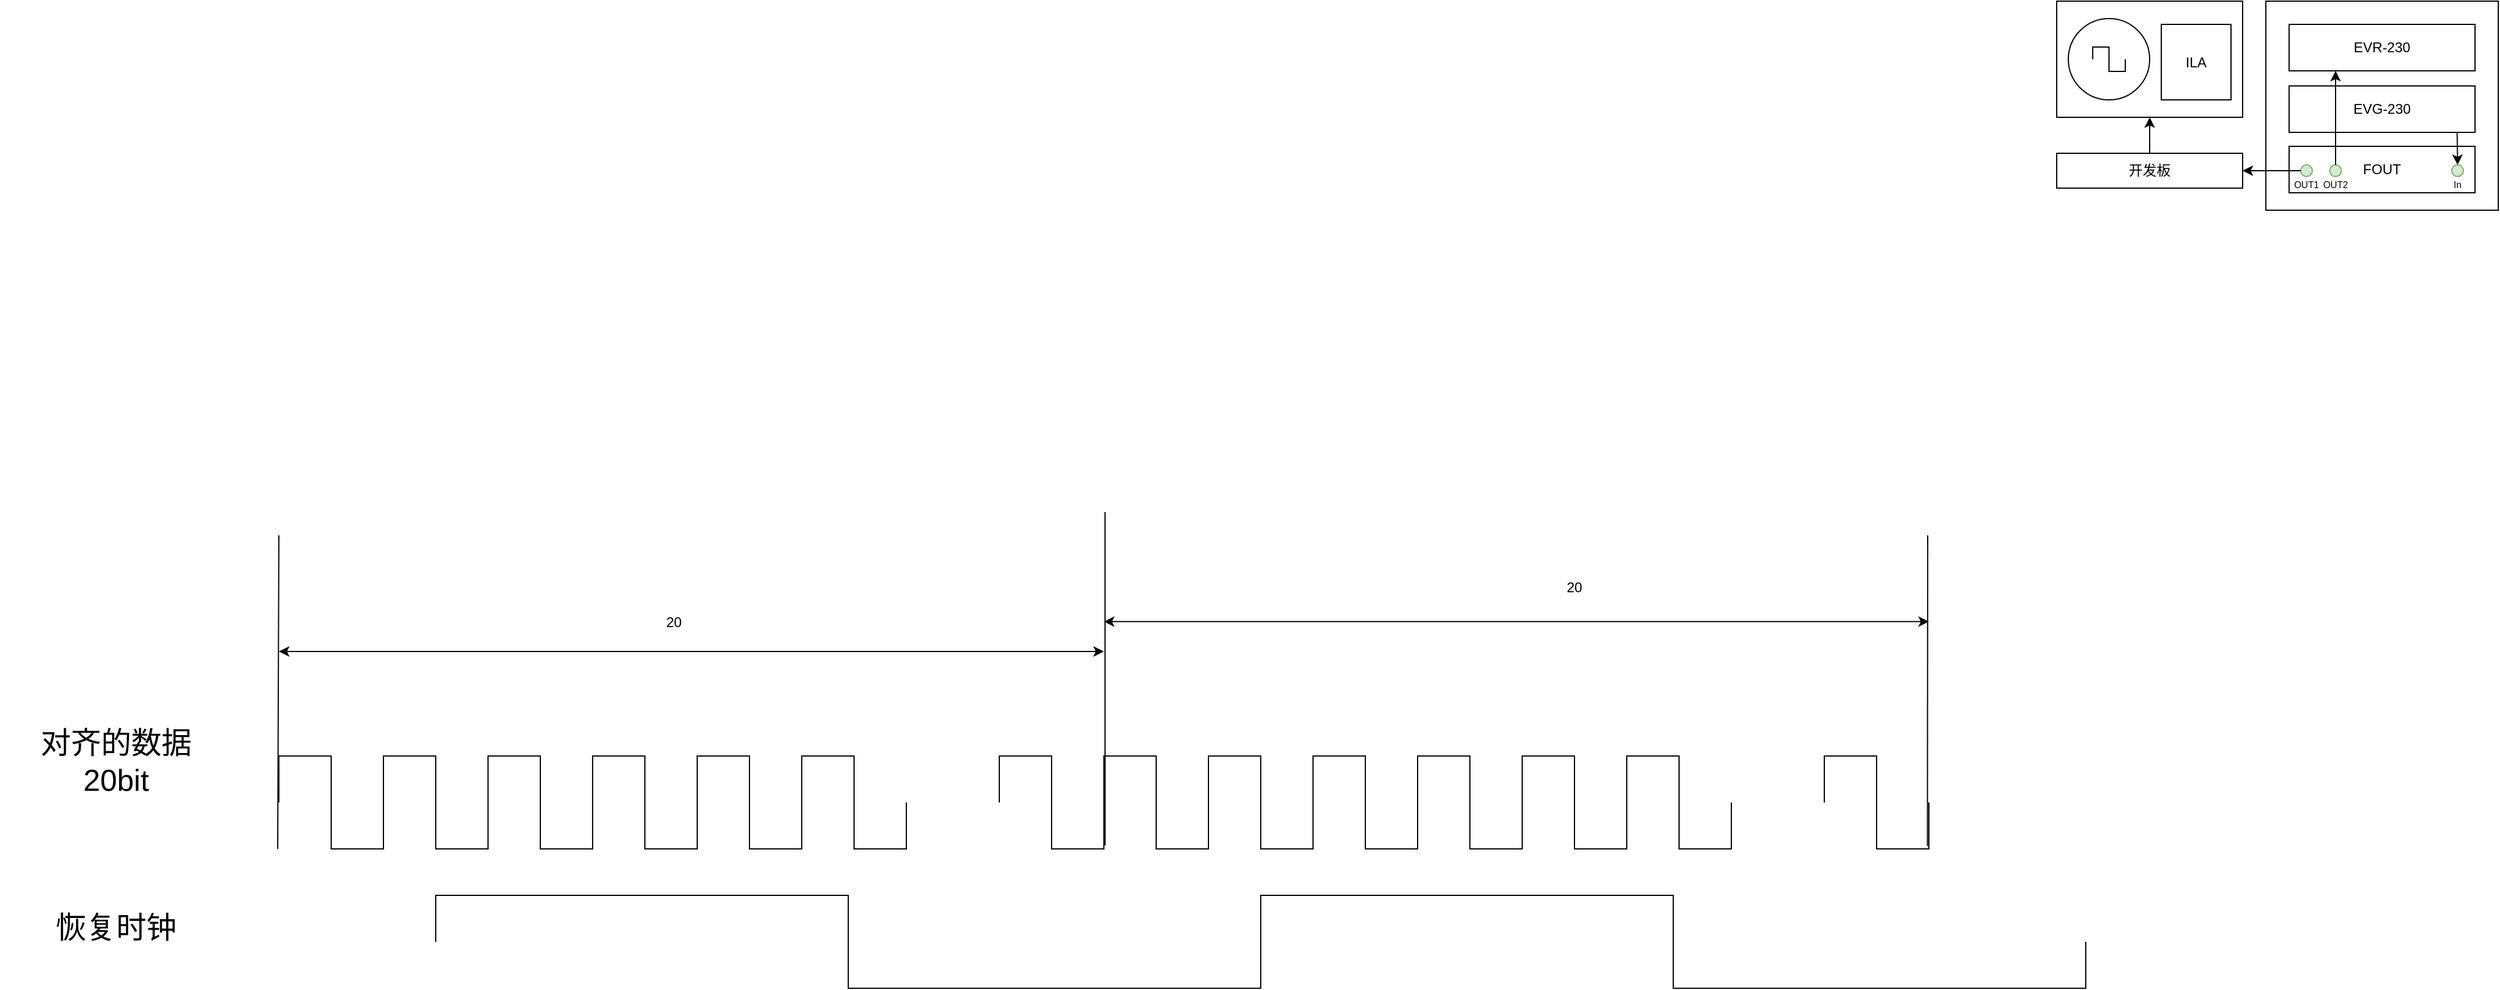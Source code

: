 <mxfile version="17.4.5" type="github">
  <diagram id="xw_byUrj16BB7TkkrvX_" name="Page-1">
    <mxGraphModel dx="1727" dy="951" grid="1" gridSize="10" guides="1" tooltips="1" connect="1" arrows="1" fold="1" page="1" pageScale="1" pageWidth="1654" pageHeight="2336" math="0" shadow="0">
      <root>
        <mxCell id="0" />
        <mxCell id="1" parent="0" />
        <mxCell id="i8duVv4L2k43WplE86WF-27" value="" style="rounded=0;whiteSpace=wrap;html=1;fontFamily=Helvetica;fontSize=8;strokeColor=#000000;strokeWidth=1;fillColor=default;gradientColor=none;" vertex="1" parent="1">
          <mxGeometry x="1960" width="160" height="100" as="geometry" />
        </mxCell>
        <mxCell id="i8duVv4L2k43WplE86WF-3" value="" style="rounded=0;whiteSpace=wrap;html=1;" vertex="1" parent="1">
          <mxGeometry x="2140" width="200" height="180" as="geometry" />
        </mxCell>
        <mxCell id="i8duVv4L2k43WplE86WF-2" value="EVR-230" style="rounded=0;whiteSpace=wrap;html=1;" vertex="1" parent="1">
          <mxGeometry x="2160" y="20" width="160" height="40" as="geometry" />
        </mxCell>
        <mxCell id="i8duVv4L2k43WplE86WF-5" value="FOUT" style="rounded=0;whiteSpace=wrap;html=1;" vertex="1" parent="1">
          <mxGeometry x="2160" y="125" width="160" height="40" as="geometry" />
        </mxCell>
        <mxCell id="i8duVv4L2k43WplE86WF-6" value="" style="endArrow=classic;html=1;rounded=0;exitX=0.904;exitY=1;exitDx=0;exitDy=0;entryX=0.5;entryY=0;entryDx=0;entryDy=0;exitPerimeter=0;" edge="1" parent="1" source="i8duVv4L2k43WplE86WF-9" target="i8duVv4L2k43WplE86WF-8">
          <mxGeometry width="50" height="50" relative="1" as="geometry">
            <mxPoint x="2030" y="110" as="sourcePoint" />
            <mxPoint x="2050" y="120" as="targetPoint" />
          </mxGeometry>
        </mxCell>
        <mxCell id="i8duVv4L2k43WplE86WF-8" value="" style="ellipse;whiteSpace=wrap;html=1;aspect=fixed;fillColor=#d5e8d4;strokeColor=#82b366;" vertex="1" parent="1">
          <mxGeometry x="2300" y="141" width="10" height="10" as="geometry" />
        </mxCell>
        <mxCell id="i8duVv4L2k43WplE86WF-9" value="EVG-230" style="rounded=0;whiteSpace=wrap;html=1;" vertex="1" parent="1">
          <mxGeometry x="2160" y="73" width="160" height="40" as="geometry" />
        </mxCell>
        <mxCell id="i8duVv4L2k43WplE86WF-10" value="" style="ellipse;whiteSpace=wrap;html=1;aspect=fixed;fillColor=#d5e8d4;strokeColor=#82b366;" vertex="1" parent="1">
          <mxGeometry x="2170" y="141" width="10" height="10" as="geometry" />
        </mxCell>
        <mxCell id="i8duVv4L2k43WplE86WF-11" value="" style="ellipse;whiteSpace=wrap;html=1;aspect=fixed;fillColor=#d5e8d4;strokeColor=#82b366;" vertex="1" parent="1">
          <mxGeometry x="2195" y="141" width="10" height="10" as="geometry" />
        </mxCell>
        <mxCell id="i8duVv4L2k43WplE86WF-12" value="" style="endArrow=classic;html=1;rounded=0;exitX=0.5;exitY=0;exitDx=0;exitDy=0;entryX=0.25;entryY=1;entryDx=0;entryDy=0;" edge="1" parent="1" source="i8duVv4L2k43WplE86WF-11" target="i8duVv4L2k43WplE86WF-2">
          <mxGeometry width="50" height="50" relative="1" as="geometry">
            <mxPoint x="2270" y="130" as="sourcePoint" />
            <mxPoint x="2320" y="80" as="targetPoint" />
          </mxGeometry>
        </mxCell>
        <mxCell id="i8duVv4L2k43WplE86WF-13" value="开发板" style="rounded=0;whiteSpace=wrap;html=1;" vertex="1" parent="1">
          <mxGeometry x="1960" y="131" width="160" height="30" as="geometry" />
        </mxCell>
        <mxCell id="i8duVv4L2k43WplE86WF-17" value="In" style="text;html=1;strokeColor=none;fillColor=none;align=center;verticalAlign=middle;whiteSpace=wrap;rounded=0;fontSize=8;" vertex="1" parent="1">
          <mxGeometry x="2300" y="150.5" width="10" height="15" as="geometry" />
        </mxCell>
        <mxCell id="i8duVv4L2k43WplE86WF-18" value="OUT1" style="text;html=1;strokeColor=none;fillColor=none;align=center;verticalAlign=middle;whiteSpace=wrap;rounded=0;strokeWidth=0;fontSize=8;fontFamily=Helvetica;" vertex="1" parent="1">
          <mxGeometry x="2165" y="153" width="20" height="10" as="geometry" />
        </mxCell>
        <mxCell id="i8duVv4L2k43WplE86WF-19" value="OUT2" style="text;html=1;strokeColor=none;fillColor=none;align=center;verticalAlign=middle;whiteSpace=wrap;rounded=0;strokeWidth=0;fontSize=8;" vertex="1" parent="1">
          <mxGeometry x="2190" y="153" width="20" height="10" as="geometry" />
        </mxCell>
        <mxCell id="i8duVv4L2k43WplE86WF-25" value="" style="pointerEvents=1;verticalLabelPosition=bottom;shadow=0;dashed=0;align=center;html=1;verticalAlign=top;shape=mxgraph.electrical.signal_sources.source;aspect=fixed;points=[[0.5,0,0],[1,0.5,0],[0.5,1,0],[0,0.5,0]];elSignalType=square;fontFamily=Helvetica;fontSize=8;strokeColor=#000000;strokeWidth=1;fillColor=default;gradientColor=none;" vertex="1" parent="1">
          <mxGeometry x="1970" y="15" width="70" height="70" as="geometry" />
        </mxCell>
        <mxCell id="i8duVv4L2k43WplE86WF-26" value="" style="endArrow=classic;html=1;rounded=0;fontFamily=Helvetica;fontSize=8;entryX=0.5;entryY=1;entryDx=0;entryDy=0;" edge="1" parent="1" source="i8duVv4L2k43WplE86WF-13" target="i8duVv4L2k43WplE86WF-27">
          <mxGeometry width="50" height="50" relative="1" as="geometry">
            <mxPoint x="1960" y="100" as="sourcePoint" />
            <mxPoint x="2010" y="50" as="targetPoint" />
          </mxGeometry>
        </mxCell>
        <mxCell id="i8duVv4L2k43WplE86WF-28" value="&lt;font style=&quot;font-size: 12px&quot;&gt;ILA&lt;/font&gt;" style="rounded=0;whiteSpace=wrap;html=1;fontFamily=Helvetica;fontSize=8;strokeColor=#000000;strokeWidth=1;fillColor=default;gradientColor=none;" vertex="1" parent="1">
          <mxGeometry x="2050" y="20" width="60" height="65" as="geometry" />
        </mxCell>
        <mxCell id="i8duVv4L2k43WplE86WF-29" value="" style="endArrow=classic;html=1;rounded=0;exitX=0;exitY=0.5;exitDx=0;exitDy=0;entryX=1;entryY=0.5;entryDx=0;entryDy=0;" edge="1" parent="1" source="i8duVv4L2k43WplE86WF-10" target="i8duVv4L2k43WplE86WF-13">
          <mxGeometry width="50" height="50" relative="1" as="geometry">
            <mxPoint x="1940" y="70" as="sourcePoint" />
            <mxPoint x="2120" y="160" as="targetPoint" />
          </mxGeometry>
        </mxCell>
        <mxCell id="i8duVv4L2k43WplE86WF-31" value="" style="pointerEvents=1;verticalLabelPosition=bottom;shadow=0;dashed=0;align=center;html=1;verticalAlign=top;shape=mxgraph.electrical.waveforms.square_wave;fontFamily=Helvetica;fontSize=12;strokeColor=#000000;strokeWidth=1;fillColor=default;gradientColor=none;" vertex="1" parent="1">
          <mxGeometry x="430" y="650" width="90" height="80" as="geometry" />
        </mxCell>
        <mxCell id="i8duVv4L2k43WplE86WF-32" value="" style="pointerEvents=1;verticalLabelPosition=bottom;shadow=0;dashed=0;align=center;html=1;verticalAlign=top;shape=mxgraph.electrical.waveforms.square_wave;fontFamily=Helvetica;fontSize=12;strokeColor=#000000;strokeWidth=1;fillColor=default;gradientColor=none;" vertex="1" parent="1">
          <mxGeometry x="520" y="650" width="90" height="80" as="geometry" />
        </mxCell>
        <mxCell id="i8duVv4L2k43WplE86WF-33" value="" style="pointerEvents=1;verticalLabelPosition=bottom;shadow=0;dashed=0;align=center;html=1;verticalAlign=top;shape=mxgraph.electrical.waveforms.square_wave;fontFamily=Helvetica;fontSize=12;strokeColor=#000000;strokeWidth=1;fillColor=default;gradientColor=none;" vertex="1" parent="1">
          <mxGeometry x="610" y="650" width="90" height="80" as="geometry" />
        </mxCell>
        <mxCell id="i8duVv4L2k43WplE86WF-34" value="" style="pointerEvents=1;verticalLabelPosition=bottom;shadow=0;dashed=0;align=center;html=1;verticalAlign=top;shape=mxgraph.electrical.waveforms.square_wave;fontFamily=Helvetica;fontSize=12;strokeColor=#000000;strokeWidth=1;fillColor=default;gradientColor=none;" vertex="1" parent="1">
          <mxGeometry x="700" y="650" width="90" height="80" as="geometry" />
        </mxCell>
        <mxCell id="i8duVv4L2k43WplE86WF-35" value="" style="pointerEvents=1;verticalLabelPosition=bottom;shadow=0;dashed=0;align=center;html=1;verticalAlign=top;shape=mxgraph.electrical.waveforms.square_wave;fontFamily=Helvetica;fontSize=12;strokeColor=#000000;strokeWidth=1;fillColor=default;gradientColor=none;" vertex="1" parent="1">
          <mxGeometry x="790" y="650" width="90" height="80" as="geometry" />
        </mxCell>
        <mxCell id="i8duVv4L2k43WplE86WF-36" value="" style="pointerEvents=1;verticalLabelPosition=bottom;shadow=0;dashed=0;align=center;html=1;verticalAlign=top;shape=mxgraph.electrical.waveforms.square_wave;fontFamily=Helvetica;fontSize=12;strokeColor=#000000;strokeWidth=1;fillColor=default;gradientColor=none;" vertex="1" parent="1">
          <mxGeometry x="880" y="650" width="90" height="80" as="geometry" />
        </mxCell>
        <mxCell id="i8duVv4L2k43WplE86WF-37" value="" style="pointerEvents=1;verticalLabelPosition=bottom;shadow=0;dashed=0;align=center;html=1;verticalAlign=top;shape=mxgraph.electrical.waveforms.square_wave;fontFamily=Helvetica;fontSize=12;strokeColor=#000000;strokeWidth=1;fillColor=default;gradientColor=none;" vertex="1" parent="1">
          <mxGeometry x="565" y="770" width="710" height="80" as="geometry" />
        </mxCell>
        <mxCell id="i8duVv4L2k43WplE86WF-38" value="" style="endArrow=classic;startArrow=classic;html=1;rounded=0;fontFamily=Helvetica;fontSize=12;" edge="1" parent="1">
          <mxGeometry width="50" height="50" relative="1" as="geometry">
            <mxPoint x="430" y="560" as="sourcePoint" />
            <mxPoint x="1140" y="560" as="targetPoint" />
          </mxGeometry>
        </mxCell>
        <mxCell id="i8duVv4L2k43WplE86WF-40" value="" style="pointerEvents=1;verticalLabelPosition=bottom;shadow=0;dashed=0;align=center;html=1;verticalAlign=top;shape=mxgraph.electrical.waveforms.square_wave;fontFamily=Helvetica;fontSize=12;strokeColor=#000000;strokeWidth=1;fillColor=default;gradientColor=none;" vertex="1" parent="1">
          <mxGeometry x="1050" y="650" width="90" height="80" as="geometry" />
        </mxCell>
        <mxCell id="i8duVv4L2k43WplE86WF-41" value="20" style="text;html=1;strokeColor=none;fillColor=none;align=center;verticalAlign=middle;whiteSpace=wrap;rounded=0;fontFamily=Helvetica;fontSize=12;" vertex="1" parent="1">
          <mxGeometry x="740" y="520" width="60" height="30" as="geometry" />
        </mxCell>
        <mxCell id="i8duVv4L2k43WplE86WF-42" value="" style="endArrow=none;html=1;rounded=0;fontFamily=Helvetica;fontSize=12;exitX=-0.011;exitY=1;exitDx=0;exitDy=0;exitPerimeter=0;" edge="1" parent="1" source="i8duVv4L2k43WplE86WF-31">
          <mxGeometry width="50" height="50" relative="1" as="geometry">
            <mxPoint x="840" y="690" as="sourcePoint" />
            <mxPoint x="430" y="460" as="targetPoint" />
          </mxGeometry>
        </mxCell>
        <mxCell id="i8duVv4L2k43WplE86WF-43" value="" style="endArrow=none;html=1;rounded=0;fontFamily=Helvetica;fontSize=12;exitX=1.011;exitY=0.963;exitDx=0;exitDy=0;exitPerimeter=0;" edge="1" parent="1" source="i8duVv4L2k43WplE86WF-40">
          <mxGeometry width="50" height="50" relative="1" as="geometry">
            <mxPoint x="840" y="690" as="sourcePoint" />
            <mxPoint x="1141" y="440" as="targetPoint" />
          </mxGeometry>
        </mxCell>
        <mxCell id="i8duVv4L2k43WplE86WF-44" value="" style="pointerEvents=1;verticalLabelPosition=bottom;shadow=0;dashed=0;align=center;html=1;verticalAlign=top;shape=mxgraph.electrical.waveforms.square_wave;fontFamily=Helvetica;fontSize=12;strokeColor=#000000;strokeWidth=1;fillColor=default;gradientColor=none;" vertex="1" parent="1">
          <mxGeometry x="1275" y="770" width="710" height="80" as="geometry" />
        </mxCell>
        <mxCell id="i8duVv4L2k43WplE86WF-45" value="" style="pointerEvents=1;verticalLabelPosition=bottom;shadow=0;dashed=0;align=center;html=1;verticalAlign=top;shape=mxgraph.electrical.waveforms.square_wave;fontFamily=Helvetica;fontSize=12;strokeColor=#000000;strokeWidth=1;fillColor=default;gradientColor=none;" vertex="1" parent="1">
          <mxGeometry x="565" y="770" width="710" height="80" as="geometry" />
        </mxCell>
        <mxCell id="i8duVv4L2k43WplE86WF-46" value="" style="pointerEvents=1;verticalLabelPosition=bottom;shadow=0;dashed=0;align=center;html=1;verticalAlign=top;shape=mxgraph.electrical.waveforms.square_wave;fontFamily=Helvetica;fontSize=12;strokeColor=#000000;strokeWidth=1;fillColor=default;gradientColor=none;" vertex="1" parent="1">
          <mxGeometry x="565" y="770" width="710" height="80" as="geometry" />
        </mxCell>
        <mxCell id="i8duVv4L2k43WplE86WF-48" value="" style="pointerEvents=1;verticalLabelPosition=bottom;shadow=0;dashed=0;align=center;html=1;verticalAlign=top;shape=mxgraph.electrical.waveforms.square_wave;fontFamily=Helvetica;fontSize=12;strokeColor=#000000;strokeWidth=1;fillColor=default;gradientColor=none;" vertex="1" parent="1">
          <mxGeometry x="565" y="770" width="710" height="80" as="geometry" />
        </mxCell>
        <mxCell id="i8duVv4L2k43WplE86WF-49" value="" style="pointerEvents=1;verticalLabelPosition=bottom;shadow=0;dashed=0;align=center;html=1;verticalAlign=top;shape=mxgraph.electrical.waveforms.square_wave;fontFamily=Helvetica;fontSize=12;strokeColor=#000000;strokeWidth=1;fillColor=default;gradientColor=none;" vertex="1" parent="1">
          <mxGeometry x="1140" y="650" width="90" height="80" as="geometry" />
        </mxCell>
        <mxCell id="i8duVv4L2k43WplE86WF-50" value="" style="pointerEvents=1;verticalLabelPosition=bottom;shadow=0;dashed=0;align=center;html=1;verticalAlign=top;shape=mxgraph.electrical.waveforms.square_wave;fontFamily=Helvetica;fontSize=12;strokeColor=#000000;strokeWidth=1;fillColor=default;gradientColor=none;" vertex="1" parent="1">
          <mxGeometry x="1230" y="650" width="90" height="80" as="geometry" />
        </mxCell>
        <mxCell id="i8duVv4L2k43WplE86WF-54" value="" style="pointerEvents=1;verticalLabelPosition=bottom;shadow=0;dashed=0;align=center;html=1;verticalAlign=top;shape=mxgraph.electrical.waveforms.square_wave;fontFamily=Helvetica;fontSize=12;strokeColor=#000000;strokeWidth=1;fillColor=default;gradientColor=none;" vertex="1" parent="1">
          <mxGeometry x="1320" y="650" width="90" height="80" as="geometry" />
        </mxCell>
        <mxCell id="i8duVv4L2k43WplE86WF-55" value="" style="pointerEvents=1;verticalLabelPosition=bottom;shadow=0;dashed=0;align=center;html=1;verticalAlign=top;shape=mxgraph.electrical.waveforms.square_wave;fontFamily=Helvetica;fontSize=12;strokeColor=#000000;strokeWidth=1;fillColor=default;gradientColor=none;" vertex="1" parent="1">
          <mxGeometry x="1410" y="650" width="90" height="80" as="geometry" />
        </mxCell>
        <mxCell id="i8duVv4L2k43WplE86WF-56" value="" style="pointerEvents=1;verticalLabelPosition=bottom;shadow=0;dashed=0;align=center;html=1;verticalAlign=top;shape=mxgraph.electrical.waveforms.square_wave;fontFamily=Helvetica;fontSize=12;strokeColor=#000000;strokeWidth=1;fillColor=default;gradientColor=none;" vertex="1" parent="1">
          <mxGeometry x="1500" y="650" width="90" height="80" as="geometry" />
        </mxCell>
        <mxCell id="i8duVv4L2k43WplE86WF-57" value="" style="pointerEvents=1;verticalLabelPosition=bottom;shadow=0;dashed=0;align=center;html=1;verticalAlign=top;shape=mxgraph.electrical.waveforms.square_wave;fontFamily=Helvetica;fontSize=12;strokeColor=#000000;strokeWidth=1;fillColor=default;gradientColor=none;" vertex="1" parent="1">
          <mxGeometry x="1590" y="650" width="90" height="80" as="geometry" />
        </mxCell>
        <mxCell id="i8duVv4L2k43WplE86WF-59" value="" style="pointerEvents=1;verticalLabelPosition=bottom;shadow=0;dashed=0;align=center;html=1;verticalAlign=top;shape=mxgraph.electrical.waveforms.square_wave;fontFamily=Helvetica;fontSize=12;strokeColor=#000000;strokeWidth=1;fillColor=default;gradientColor=none;" vertex="1" parent="1">
          <mxGeometry x="1760" y="650" width="90" height="80" as="geometry" />
        </mxCell>
        <mxCell id="i8duVv4L2k43WplE86WF-60" value="" style="endArrow=none;html=1;rounded=0;fontFamily=Helvetica;fontSize=12;exitX=0.986;exitY=0.97;exitDx=0;exitDy=0;exitPerimeter=0;" edge="1" parent="1" source="i8duVv4L2k43WplE86WF-59">
          <mxGeometry width="50" height="50" relative="1" as="geometry">
            <mxPoint x="1150" y="580" as="sourcePoint" />
            <mxPoint x="1849" y="460" as="targetPoint" />
          </mxGeometry>
        </mxCell>
        <mxCell id="i8duVv4L2k43WplE86WF-61" value="" style="endArrow=classic;startArrow=classic;html=1;rounded=0;fontFamily=Helvetica;fontSize=12;" edge="1" parent="1">
          <mxGeometry width="50" height="50" relative="1" as="geometry">
            <mxPoint x="1140" y="534.29" as="sourcePoint" />
            <mxPoint x="1850" y="534.29" as="targetPoint" />
          </mxGeometry>
        </mxCell>
        <mxCell id="i8duVv4L2k43WplE86WF-63" value="20" style="text;html=1;strokeColor=none;fillColor=none;align=center;verticalAlign=middle;whiteSpace=wrap;rounded=0;fontFamily=Helvetica;fontSize=12;" vertex="1" parent="1">
          <mxGeometry x="1515" y="490" width="60" height="30" as="geometry" />
        </mxCell>
        <mxCell id="i8duVv4L2k43WplE86WF-64" value="&lt;div&gt;对齐的数据&lt;/div&gt;&lt;div&gt;20bit&lt;br&gt;&lt;/div&gt;" style="text;html=1;strokeColor=none;fillColor=none;align=center;verticalAlign=middle;whiteSpace=wrap;rounded=0;fontFamily=Helvetica;fontSize=26;strokeWidth=5;" vertex="1" parent="1">
          <mxGeometry x="190" y="580" width="200" height="150" as="geometry" />
        </mxCell>
        <mxCell id="i8duVv4L2k43WplE86WF-65" value="恢复时钟" style="text;html=1;strokeColor=none;fillColor=none;align=center;verticalAlign=middle;whiteSpace=wrap;rounded=0;fontFamily=Helvetica;fontSize=26;" vertex="1" parent="1">
          <mxGeometry x="235" y="770" width="110" height="55" as="geometry" />
        </mxCell>
      </root>
    </mxGraphModel>
  </diagram>
</mxfile>

